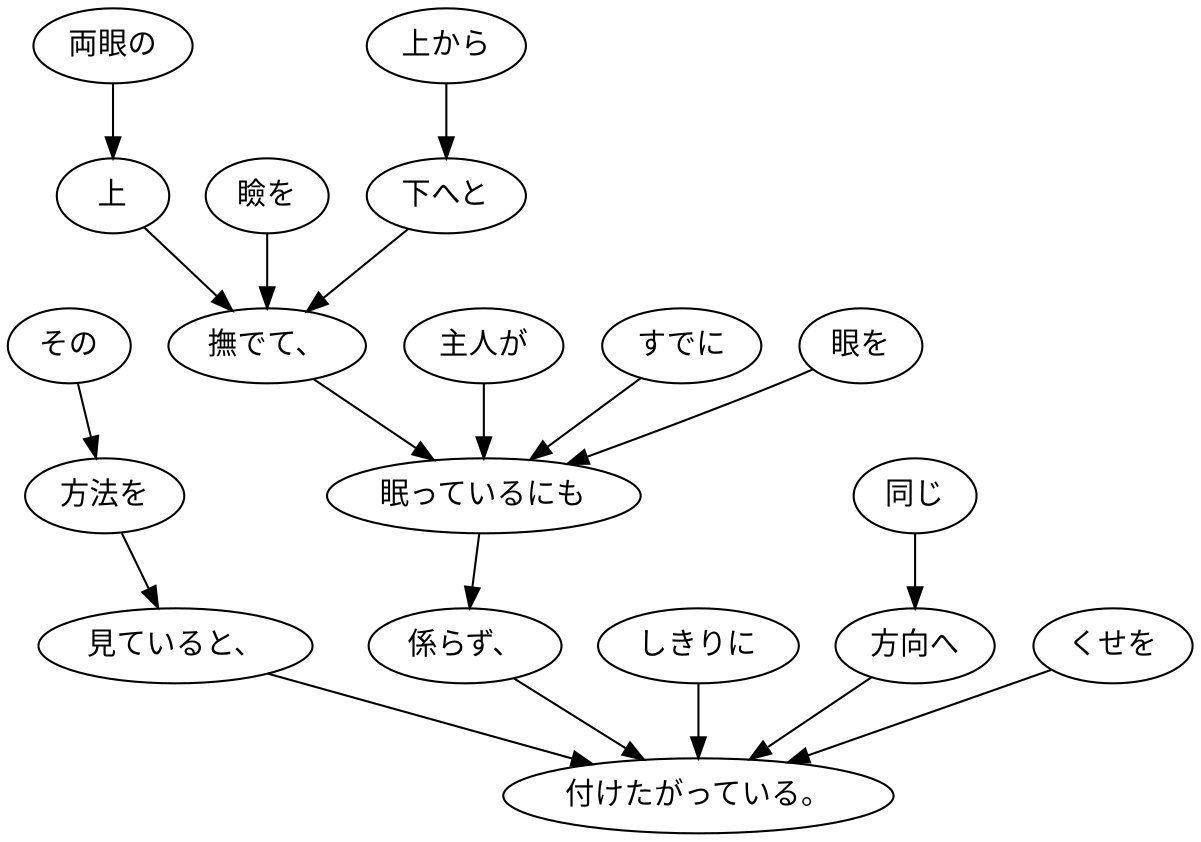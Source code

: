 digraph graph5423 {
	node0 [label="その"];
	node1 [label="方法を"];
	node2 [label="見ていると、"];
	node3 [label="両眼の"];
	node4 [label="上"];
	node5 [label="瞼を"];
	node6 [label="上から"];
	node7 [label="下へと"];
	node8 [label="撫でて、"];
	node9 [label="主人が"];
	node10 [label="すでに"];
	node11 [label="眼を"];
	node12 [label="眠っているにも"];
	node13 [label="係らず、"];
	node14 [label="しきりに"];
	node15 [label="同じ"];
	node16 [label="方向へ"];
	node17 [label="くせを"];
	node18 [label="付けたがっている。"];
	node0 -> node1;
	node1 -> node2;
	node2 -> node18;
	node3 -> node4;
	node4 -> node8;
	node5 -> node8;
	node6 -> node7;
	node7 -> node8;
	node8 -> node12;
	node9 -> node12;
	node10 -> node12;
	node11 -> node12;
	node12 -> node13;
	node13 -> node18;
	node14 -> node18;
	node15 -> node16;
	node16 -> node18;
	node17 -> node18;
}
